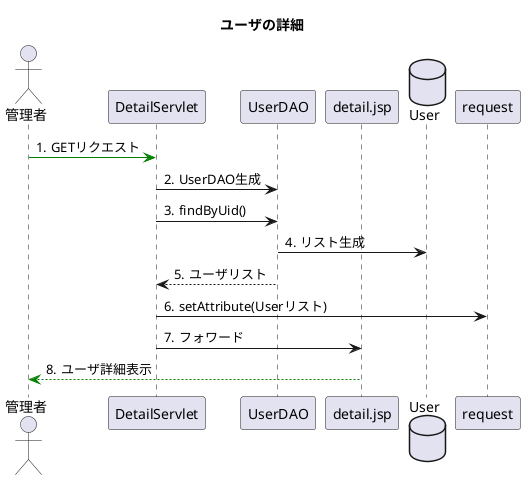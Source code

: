 @startuml
title ユーザの詳細

autonumber "#."

actor 管理者
participant DetailServlet
participant UserDAO
participant detail.jsp
database User


管理者 -[#green]> DetailServlet:GETリクエスト
DetailServlet -> UserDAO :UserDAO生成
DetailServlet -> UserDAO :findByUid()
UserDAO -> User:リスト生成
UserDAO --> DetailServlet:ユーザリスト
DetailServlet -> request:setAttribute(Userリスト)
DetailServlet -> detail.jsp:フォワード
detail.jsp --[#green]> 管理者:ユーザ詳細表示


@enduml